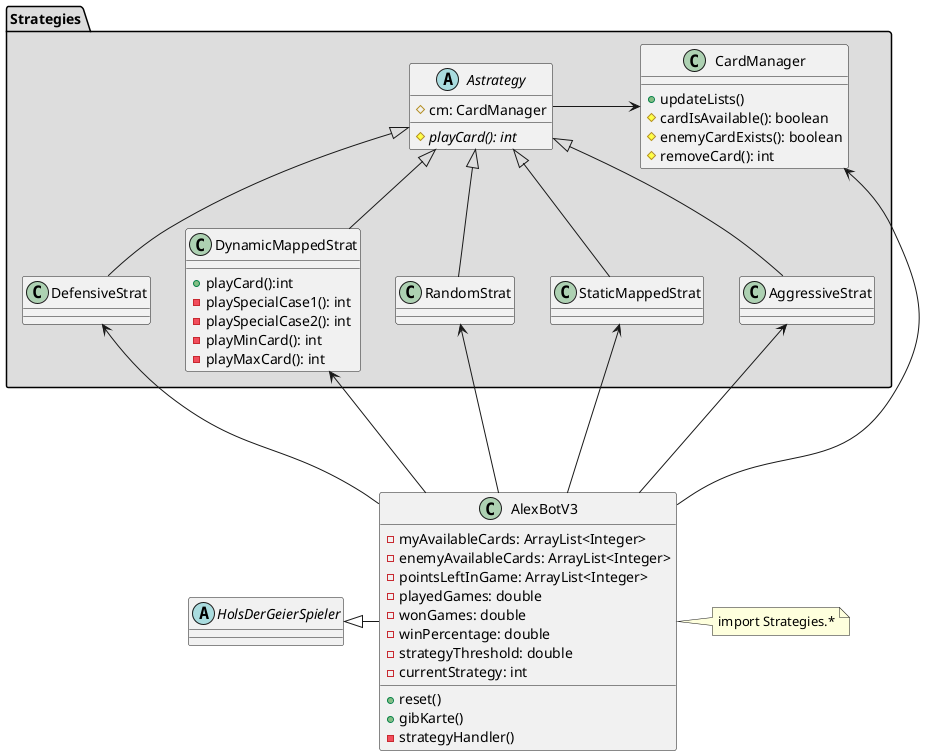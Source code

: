 //TODO: Erstmal copy as PlantUML Server Link, danach BIld kopieren
@startuml
'https://plantuml.com/class-diagram

abstract class HolsDerGeierSpieler


class AlexBotV3{
    - myAvailableCards: ArrayList<Integer>
    - enemyAvailableCards: ArrayList<Integer>
    - pointsLeftInGame: ArrayList<Integer>
    - playedGames: double
    - wonGames: double
    - winPercentage: double
    - strategyThreshold: double
    - currentStrategy: int
    + reset()
    + gibKarte()
    - strategyHandler()
}
class AlexBotV3
note right: import Strategies.*

package "Strategies" #DDDDDD{
    abstract class Astrategy{
         # cm: CardManager
         # {abstract} playCard(): int
    }
    class CardManager{
        + updateLists()
        # cardIsAvailable(): boolean
        # enemyCardExists(): boolean
        # removeCard(): int
    }

    class AggressiveStrat
    class DefensiveStrat
    class DynamicMappedStrat{
        + playCard():int
        - playSpecialCase1(): int
        - playSpecialCase2(): int
        - playMinCard(): int
        - playMaxCard(): int
    }

    class RandomStrat
    class StaticMappedStrat
}

HolsDerGeierSpieler <|- AlexBotV3
CardManager<-Astrategy
CardManager <- AlexBotV3
Astrategy <|-- AggressiveStrat
Astrategy <|-- DefensiveStrat
Astrategy <|-- DynamicMappedStrat
Astrategy <|-- StaticMappedStrat
Astrategy <|-- RandomStrat
AggressiveStrat <--- AlexBotV3
DefensiveStrat <--- AlexBotV3
DynamicMappedStrat <--- AlexBotV3
StaticMappedStrat <--- AlexBotV3
RandomStrat <--- AlexBotV3

@enduml